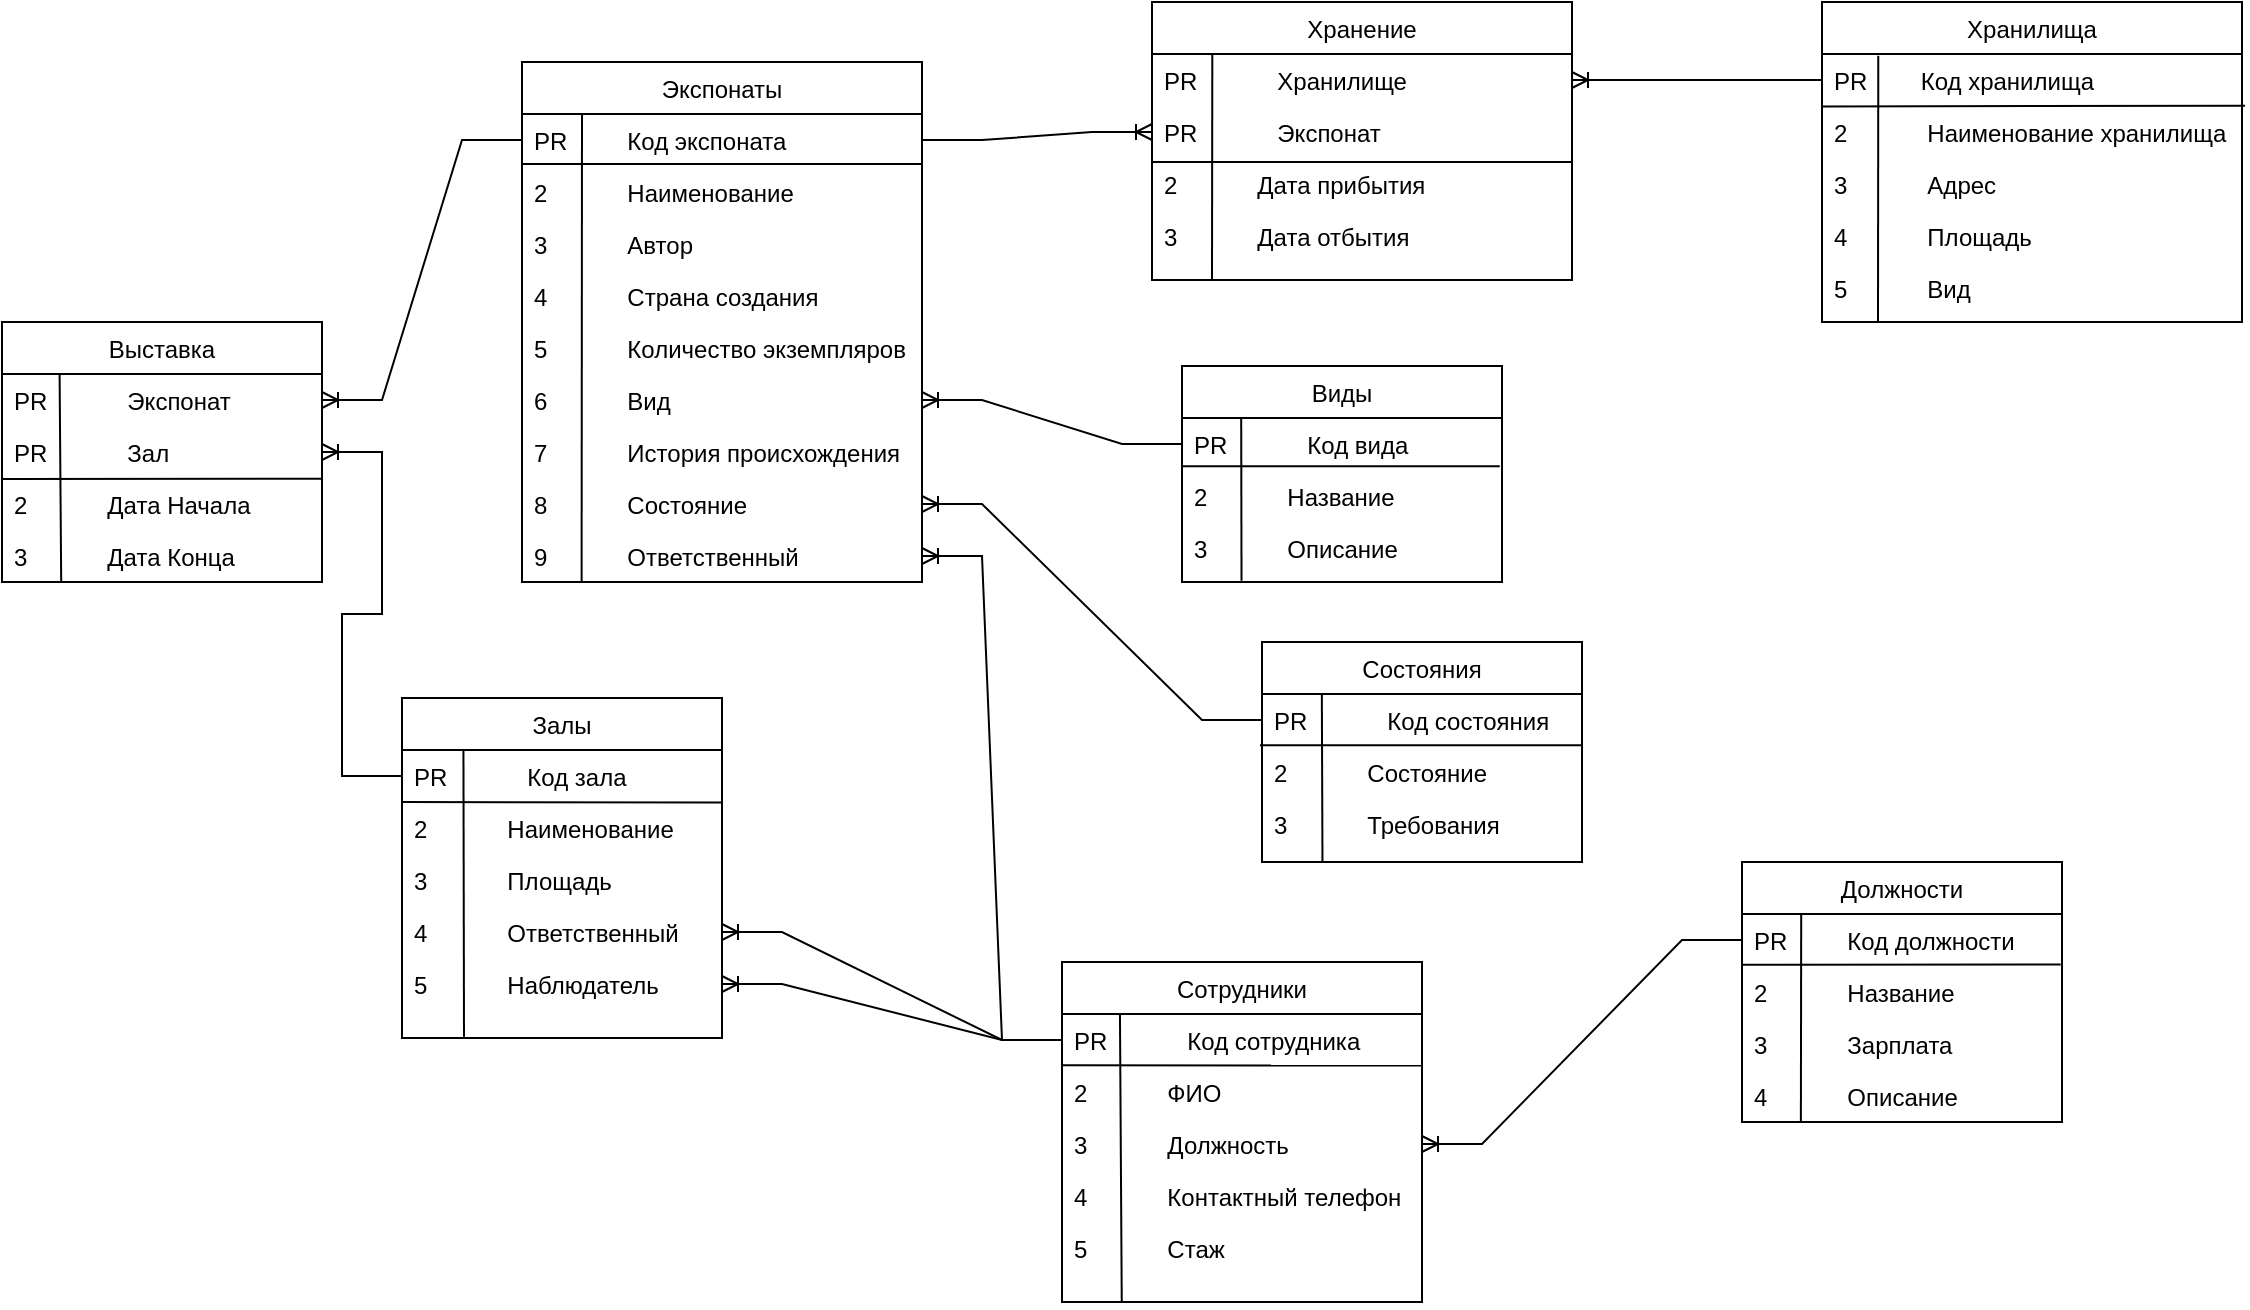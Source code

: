 <mxfile version="24.3.1" type="github">
  <diagram id="C5RBs43oDa-KdzZeNtuy" name="Page-1">
    <mxGraphModel dx="1210" dy="590" grid="0" gridSize="10" guides="0" tooltips="1" connect="0" arrows="0" fold="1" page="1" pageScale="1" pageWidth="1200" pageHeight="1920" math="0" shadow="0">
      <root>
        <mxCell id="WIyWlLk6GJQsqaUBKTNV-0" />
        <mxCell id="WIyWlLk6GJQsqaUBKTNV-1" parent="WIyWlLk6GJQsqaUBKTNV-0" />
        <mxCell id="zkfFHV4jXpPFQw0GAbJ--0" value="Виды" style="swimlane;fontStyle=0;align=center;verticalAlign=top;childLayout=stackLayout;horizontal=1;startSize=26;horizontalStack=0;resizeParent=1;resizeLast=0;collapsible=1;marginBottom=0;rounded=0;shadow=0;strokeWidth=1;" parent="WIyWlLk6GJQsqaUBKTNV-1" vertex="1">
          <mxGeometry x="653" y="276" width="160" height="108" as="geometry">
            <mxRectangle x="230" y="140" width="160" height="26" as="alternateBounds" />
          </mxGeometry>
        </mxCell>
        <mxCell id="zkfFHV4jXpPFQw0GAbJ--1" value="PR            Код вида" style="text;align=left;verticalAlign=top;spacingLeft=4;spacingRight=4;overflow=hidden;rotatable=0;points=[[0,0.5],[1,0.5]];portConstraint=eastwest;" parent="zkfFHV4jXpPFQw0GAbJ--0" vertex="1">
          <mxGeometry y="26" width="160" height="26" as="geometry" />
        </mxCell>
        <mxCell id="c0Nt_vPHu5qprPO2AvH4-62" value="" style="endArrow=none;html=1;rounded=0;exitX=0.186;exitY=1.132;exitDx=0;exitDy=0;exitPerimeter=0;entryX=0.185;entryY=0.013;entryDx=0;entryDy=0;entryPerimeter=0;" edge="1" parent="zkfFHV4jXpPFQw0GAbJ--0" source="zkfFHV4jXpPFQw0GAbJ--3" target="zkfFHV4jXpPFQw0GAbJ--1">
          <mxGeometry width="50" height="50" relative="1" as="geometry">
            <mxPoint x="20" y="100" as="sourcePoint" />
            <mxPoint x="70" y="50" as="targetPoint" />
          </mxGeometry>
        </mxCell>
        <mxCell id="zkfFHV4jXpPFQw0GAbJ--2" value="2            Название" style="text;align=left;verticalAlign=top;spacingLeft=4;spacingRight=4;overflow=hidden;rotatable=0;points=[[0,0.5],[1,0.5]];portConstraint=eastwest;rounded=0;shadow=0;html=0;" parent="zkfFHV4jXpPFQw0GAbJ--0" vertex="1">
          <mxGeometry y="52" width="160" height="26" as="geometry" />
        </mxCell>
        <mxCell id="zkfFHV4jXpPFQw0GAbJ--3" value="3            Описание" style="text;align=left;verticalAlign=top;spacingLeft=4;spacingRight=4;overflow=hidden;rotatable=0;points=[[0,0.5],[1,0.5]];portConstraint=eastwest;rounded=0;shadow=0;html=0;" parent="zkfFHV4jXpPFQw0GAbJ--0" vertex="1">
          <mxGeometry y="78" width="160" height="26" as="geometry" />
        </mxCell>
        <mxCell id="c0Nt_vPHu5qprPO2AvH4-61" value="" style="endArrow=none;html=1;rounded=0;entryX=0.993;entryY=-0.074;entryDx=0;entryDy=0;entryPerimeter=0;exitX=0.003;exitY=-0.074;exitDx=0;exitDy=0;exitPerimeter=0;" edge="1" parent="zkfFHV4jXpPFQw0GAbJ--0" source="zkfFHV4jXpPFQw0GAbJ--2" target="zkfFHV4jXpPFQw0GAbJ--2">
          <mxGeometry width="50" height="50" relative="1" as="geometry">
            <mxPoint x="60" y="140" as="sourcePoint" />
            <mxPoint x="110" y="90" as="targetPoint" />
          </mxGeometry>
        </mxCell>
        <mxCell id="zkfFHV4jXpPFQw0GAbJ--6" value="Экспонаты" style="swimlane;fontStyle=0;align=center;verticalAlign=top;childLayout=stackLayout;horizontal=1;startSize=26;horizontalStack=0;resizeParent=1;resizeLast=0;collapsible=1;marginBottom=0;rounded=0;shadow=0;strokeWidth=1;" parent="WIyWlLk6GJQsqaUBKTNV-1" vertex="1">
          <mxGeometry x="323" y="124" width="200" height="260" as="geometry">
            <mxRectangle x="130" y="380" width="160" height="26" as="alternateBounds" />
          </mxGeometry>
        </mxCell>
        <mxCell id="zkfFHV4jXpPFQw0GAbJ--7" value="PR         Код экспоната" style="text;align=left;verticalAlign=top;spacingLeft=4;spacingRight=4;overflow=hidden;rotatable=0;points=[[0,0.5],[1,0.5]];portConstraint=eastwest;" parent="zkfFHV4jXpPFQw0GAbJ--6" vertex="1">
          <mxGeometry y="26" width="200" height="26" as="geometry" />
        </mxCell>
        <mxCell id="c0Nt_vPHu5qprPO2AvH4-53" value="" style="endArrow=none;html=1;rounded=0;exitX=0;exitY=0.009;exitDx=0;exitDy=0;exitPerimeter=0;" edge="1" parent="zkfFHV4jXpPFQw0GAbJ--6">
          <mxGeometry width="50" height="50" relative="1" as="geometry">
            <mxPoint y="51" as="sourcePoint" />
            <mxPoint x="200" y="51" as="targetPoint" />
            <Array as="points">
              <mxPoint y="51" />
            </Array>
          </mxGeometry>
        </mxCell>
        <mxCell id="zkfFHV4jXpPFQw0GAbJ--8" value="2            Наименование" style="text;align=left;verticalAlign=top;spacingLeft=4;spacingRight=4;overflow=hidden;rotatable=0;points=[[0,0.5],[1,0.5]];portConstraint=eastwest;rounded=0;shadow=0;html=0;" parent="zkfFHV4jXpPFQw0GAbJ--6" vertex="1">
          <mxGeometry y="52" width="200" height="26" as="geometry" />
        </mxCell>
        <mxCell id="zkfFHV4jXpPFQw0GAbJ--10" value="3            Автор" style="text;align=left;verticalAlign=top;spacingLeft=4;spacingRight=4;overflow=hidden;rotatable=0;points=[[0,0.5],[1,0.5]];portConstraint=eastwest;fontStyle=0" parent="zkfFHV4jXpPFQw0GAbJ--6" vertex="1">
          <mxGeometry y="78" width="200" height="26" as="geometry" />
        </mxCell>
        <mxCell id="zkfFHV4jXpPFQw0GAbJ--11" value="4            Страна создания" style="text;align=left;verticalAlign=top;spacingLeft=4;spacingRight=4;overflow=hidden;rotatable=0;points=[[0,0.5],[1,0.5]];portConstraint=eastwest;" parent="zkfFHV4jXpPFQw0GAbJ--6" vertex="1">
          <mxGeometry y="104" width="200" height="26" as="geometry" />
        </mxCell>
        <mxCell id="c0Nt_vPHu5qprPO2AvH4-0" value="5            Количество экземпляров" style="text;align=left;verticalAlign=top;spacingLeft=4;spacingRight=4;overflow=hidden;rotatable=0;points=[[0,0.5],[1,0.5]];portConstraint=eastwest;" vertex="1" parent="zkfFHV4jXpPFQw0GAbJ--6">
          <mxGeometry y="130" width="200" height="26" as="geometry" />
        </mxCell>
        <mxCell id="c0Nt_vPHu5qprPO2AvH4-1" value="6            Вид" style="text;align=left;verticalAlign=top;spacingLeft=4;spacingRight=4;overflow=hidden;rotatable=0;points=[[0,0.5],[1,0.5]];portConstraint=eastwest;" vertex="1" parent="zkfFHV4jXpPFQw0GAbJ--6">
          <mxGeometry y="156" width="200" height="26" as="geometry" />
        </mxCell>
        <mxCell id="c0Nt_vPHu5qprPO2AvH4-55" value="" style="endArrow=none;html=1;rounded=0;exitX=0.15;exitY=0.016;exitDx=0;exitDy=0;exitPerimeter=0;entryX=0.149;entryY=0.992;entryDx=0;entryDy=0;entryPerimeter=0;" edge="1" parent="zkfFHV4jXpPFQw0GAbJ--6" source="zkfFHV4jXpPFQw0GAbJ--7" target="c0Nt_vPHu5qprPO2AvH4-64">
          <mxGeometry width="50" height="50" relative="1" as="geometry">
            <mxPoint x="30" y="30" as="sourcePoint" />
            <mxPoint x="30" y="240" as="targetPoint" />
            <Array as="points" />
          </mxGeometry>
        </mxCell>
        <mxCell id="c0Nt_vPHu5qprPO2AvH4-2" value="7            История происхождения" style="text;align=left;verticalAlign=top;spacingLeft=4;spacingRight=4;overflow=hidden;rotatable=0;points=[[0,0.5],[1,0.5]];portConstraint=eastwest;" vertex="1" parent="zkfFHV4jXpPFQw0GAbJ--6">
          <mxGeometry y="182" width="200" height="26" as="geometry" />
        </mxCell>
        <mxCell id="c0Nt_vPHu5qprPO2AvH4-3" value="8            Состояние" style="text;align=left;verticalAlign=top;spacingLeft=4;spacingRight=4;overflow=hidden;rotatable=0;points=[[0,0.5],[1,0.5]];portConstraint=eastwest;" vertex="1" parent="zkfFHV4jXpPFQw0GAbJ--6">
          <mxGeometry y="208" width="200" height="26" as="geometry" />
        </mxCell>
        <mxCell id="c0Nt_vPHu5qprPO2AvH4-64" value="9            Ответственный" style="text;align=left;verticalAlign=top;spacingLeft=4;spacingRight=4;overflow=hidden;rotatable=0;points=[[0,0.5],[1,0.5]];portConstraint=eastwest;" vertex="1" parent="zkfFHV4jXpPFQw0GAbJ--6">
          <mxGeometry y="234" width="200" height="26" as="geometry" />
        </mxCell>
        <mxCell id="zkfFHV4jXpPFQw0GAbJ--13" value="Выставка" style="swimlane;fontStyle=0;align=center;verticalAlign=top;childLayout=stackLayout;horizontal=1;startSize=26;horizontalStack=0;resizeParent=1;resizeLast=0;collapsible=1;marginBottom=0;rounded=0;shadow=0;strokeWidth=1;" parent="WIyWlLk6GJQsqaUBKTNV-1" vertex="1">
          <mxGeometry x="63" y="254" width="160" height="130" as="geometry">
            <mxRectangle x="340" y="380" width="170" height="26" as="alternateBounds" />
          </mxGeometry>
        </mxCell>
        <mxCell id="zkfFHV4jXpPFQw0GAbJ--14" value="PR            Экспонат" style="text;align=left;verticalAlign=top;spacingLeft=4;spacingRight=4;overflow=hidden;rotatable=0;points=[[0,0.5],[1,0.5]];portConstraint=eastwest;" parent="zkfFHV4jXpPFQw0GAbJ--13" vertex="1">
          <mxGeometry y="26" width="160" height="26" as="geometry" />
        </mxCell>
        <mxCell id="c0Nt_vPHu5qprPO2AvH4-4" value="PR            Зал" style="text;align=left;verticalAlign=top;spacingLeft=4;spacingRight=4;overflow=hidden;rotatable=0;points=[[0,0.5],[1,0.5]];portConstraint=eastwest;" vertex="1" parent="zkfFHV4jXpPFQw0GAbJ--13">
          <mxGeometry y="52" width="160" height="26" as="geometry" />
        </mxCell>
        <mxCell id="c0Nt_vPHu5qprPO2AvH4-49" value="" style="endArrow=none;html=1;rounded=0;entryX=0.999;entryY=0.014;entryDx=0;entryDy=0;entryPerimeter=0;exitX=0.002;exitY=1.021;exitDx=0;exitDy=0;exitPerimeter=0;" edge="1" parent="zkfFHV4jXpPFQw0GAbJ--13" source="c0Nt_vPHu5qprPO2AvH4-4" target="c0Nt_vPHu5qprPO2AvH4-5">
          <mxGeometry width="50" height="50" relative="1" as="geometry">
            <mxPoint x="50" y="78" as="sourcePoint" />
            <mxPoint x="261" y="78" as="targetPoint" />
            <Array as="points">
              <mxPoint y="78" />
            </Array>
          </mxGeometry>
        </mxCell>
        <mxCell id="c0Nt_vPHu5qprPO2AvH4-50" value="" style="endArrow=none;html=1;rounded=0;entryX=0.18;entryY=0.006;entryDx=0;entryDy=0;entryPerimeter=0;exitX=0.185;exitY=1.001;exitDx=0;exitDy=0;exitPerimeter=0;" edge="1" parent="zkfFHV4jXpPFQw0GAbJ--13" source="c0Nt_vPHu5qprPO2AvH4-6" target="zkfFHV4jXpPFQw0GAbJ--14">
          <mxGeometry width="50" height="50" relative="1" as="geometry">
            <mxPoint x="30" y="134" as="sourcePoint" />
            <mxPoint x="30" y="52" as="targetPoint" />
            <Array as="points" />
          </mxGeometry>
        </mxCell>
        <mxCell id="c0Nt_vPHu5qprPO2AvH4-5" value="2            Дата Начала" style="text;align=left;verticalAlign=top;spacingLeft=4;spacingRight=4;overflow=hidden;rotatable=0;points=[[0,0.5],[1,0.5]];portConstraint=eastwest;" vertex="1" parent="zkfFHV4jXpPFQw0GAbJ--13">
          <mxGeometry y="78" width="160" height="26" as="geometry" />
        </mxCell>
        <mxCell id="c0Nt_vPHu5qprPO2AvH4-6" value="3            Дата Конца" style="text;align=left;verticalAlign=top;spacingLeft=4;spacingRight=4;overflow=hidden;rotatable=0;points=[[0,0.5],[1,0.5]];portConstraint=eastwest;" vertex="1" parent="zkfFHV4jXpPFQw0GAbJ--13">
          <mxGeometry y="104" width="160" height="26" as="geometry" />
        </mxCell>
        <mxCell id="zkfFHV4jXpPFQw0GAbJ--17" value="Хранение" style="swimlane;fontStyle=0;align=center;verticalAlign=top;childLayout=stackLayout;horizontal=1;startSize=26;horizontalStack=0;resizeParent=1;resizeLast=0;collapsible=1;marginBottom=0;rounded=0;shadow=0;strokeWidth=1;" parent="WIyWlLk6GJQsqaUBKTNV-1" vertex="1">
          <mxGeometry x="638" y="94" width="210" height="139" as="geometry">
            <mxRectangle x="525" y="70" width="160" height="26" as="alternateBounds" />
          </mxGeometry>
        </mxCell>
        <mxCell id="c0Nt_vPHu5qprPO2AvH4-44" value="" style="endArrow=none;html=1;rounded=0;entryX=0.096;entryY=0;entryDx=0;entryDy=0;entryPerimeter=0;" edge="1" parent="zkfFHV4jXpPFQw0GAbJ--17">
          <mxGeometry width="50" height="50" relative="1" as="geometry">
            <mxPoint x="30" y="139" as="sourcePoint" />
            <mxPoint x="30.16" y="26" as="targetPoint" />
            <Array as="points">
              <mxPoint x="30" y="139" />
            </Array>
          </mxGeometry>
        </mxCell>
        <mxCell id="zkfFHV4jXpPFQw0GAbJ--18" value="PR            Хранилище" style="text;align=left;verticalAlign=top;spacingLeft=4;spacingRight=4;overflow=hidden;rotatable=0;points=[[0,0.5],[1,0.5]];portConstraint=eastwest;" parent="zkfFHV4jXpPFQw0GAbJ--17" vertex="1">
          <mxGeometry y="26" width="210" height="26" as="geometry" />
        </mxCell>
        <mxCell id="zkfFHV4jXpPFQw0GAbJ--19" value="PR            Экспонат" style="text;align=left;verticalAlign=top;spacingLeft=4;spacingRight=4;overflow=hidden;rotatable=0;points=[[0,0.5],[1,0.5]];portConstraint=eastwest;rounded=0;shadow=0;html=0;" parent="zkfFHV4jXpPFQw0GAbJ--17" vertex="1">
          <mxGeometry y="52" width="210" height="26" as="geometry" />
        </mxCell>
        <mxCell id="c0Nt_vPHu5qprPO2AvH4-45" value="" style="endArrow=none;html=1;rounded=0;entryX=1.007;entryY=0.994;entryDx=0;entryDy=0;entryPerimeter=0;exitX=0;exitY=0.009;exitDx=0;exitDy=0;exitPerimeter=0;" edge="1" parent="zkfFHV4jXpPFQw0GAbJ--17">
          <mxGeometry width="50" height="50" relative="1" as="geometry">
            <mxPoint x="-0.5" y="80" as="sourcePoint" />
            <mxPoint x="210.5" y="80" as="targetPoint" />
            <Array as="points">
              <mxPoint x="-0.5" y="80" />
            </Array>
          </mxGeometry>
        </mxCell>
        <mxCell id="zkfFHV4jXpPFQw0GAbJ--20" value="2            Дата прибытия" style="text;align=left;verticalAlign=top;spacingLeft=4;spacingRight=4;overflow=hidden;rotatable=0;points=[[0,0.5],[1,0.5]];portConstraint=eastwest;rounded=0;shadow=0;html=0;" parent="zkfFHV4jXpPFQw0GAbJ--17" vertex="1">
          <mxGeometry y="78" width="210" height="26" as="geometry" />
        </mxCell>
        <mxCell id="zkfFHV4jXpPFQw0GAbJ--21" value="3            Дата отбытия" style="text;align=left;verticalAlign=top;spacingLeft=4;spacingRight=4;overflow=hidden;rotatable=0;points=[[0,0.5],[1,0.5]];portConstraint=eastwest;rounded=0;shadow=0;html=0;" parent="zkfFHV4jXpPFQw0GAbJ--17" vertex="1">
          <mxGeometry y="104" width="210" height="26" as="geometry" />
        </mxCell>
        <mxCell id="c0Nt_vPHu5qprPO2AvH4-7" value="Залы" style="swimlane;fontStyle=0;align=center;verticalAlign=top;childLayout=stackLayout;horizontal=1;startSize=26;horizontalStack=0;resizeParent=1;resizeLast=0;collapsible=1;marginBottom=0;rounded=0;shadow=0;strokeWidth=1;" vertex="1" parent="WIyWlLk6GJQsqaUBKTNV-1">
          <mxGeometry x="263" y="442" width="160" height="170" as="geometry">
            <mxRectangle x="340" y="380" width="170" height="26" as="alternateBounds" />
          </mxGeometry>
        </mxCell>
        <mxCell id="c0Nt_vPHu5qprPO2AvH4-8" value="PR            Код зала" style="text;align=left;verticalAlign=top;spacingLeft=4;spacingRight=4;overflow=hidden;rotatable=0;points=[[0,0.5],[1,0.5]];portConstraint=eastwest;" vertex="1" parent="c0Nt_vPHu5qprPO2AvH4-7">
          <mxGeometry y="26" width="160" height="26" as="geometry" />
        </mxCell>
        <mxCell id="c0Nt_vPHu5qprPO2AvH4-51" value="" style="endArrow=none;html=1;rounded=0;entryX=0.999;entryY=0.993;entryDx=0;entryDy=0;entryPerimeter=0;exitX=0;exitY=0.009;exitDx=0;exitDy=0;exitPerimeter=0;" edge="1" parent="c0Nt_vPHu5qprPO2AvH4-7">
          <mxGeometry width="50" height="50" relative="1" as="geometry">
            <mxPoint y="52" as="sourcePoint" />
            <mxPoint x="160" y="52.19" as="targetPoint" />
            <Array as="points">
              <mxPoint y="52" />
            </Array>
          </mxGeometry>
        </mxCell>
        <mxCell id="c0Nt_vPHu5qprPO2AvH4-9" value="2            Наименование" style="text;align=left;verticalAlign=top;spacingLeft=4;spacingRight=4;overflow=hidden;rotatable=0;points=[[0,0.5],[1,0.5]];portConstraint=eastwest;" vertex="1" parent="c0Nt_vPHu5qprPO2AvH4-7">
          <mxGeometry y="52" width="160" height="26" as="geometry" />
        </mxCell>
        <mxCell id="c0Nt_vPHu5qprPO2AvH4-52" value="" style="endArrow=none;html=1;rounded=0;exitX=0.185;exitY=1.001;exitDx=0;exitDy=0;exitPerimeter=0;entryX=0.192;entryY=0.011;entryDx=0;entryDy=0;entryPerimeter=0;" edge="1" parent="c0Nt_vPHu5qprPO2AvH4-7" target="c0Nt_vPHu5qprPO2AvH4-8">
          <mxGeometry width="50" height="50" relative="1" as="geometry">
            <mxPoint x="31" y="170" as="sourcePoint" />
            <mxPoint x="29" y="25" as="targetPoint" />
            <Array as="points" />
          </mxGeometry>
        </mxCell>
        <mxCell id="c0Nt_vPHu5qprPO2AvH4-10" value="3            Площадь" style="text;align=left;verticalAlign=top;spacingLeft=4;spacingRight=4;overflow=hidden;rotatable=0;points=[[0,0.5],[1,0.5]];portConstraint=eastwest;" vertex="1" parent="c0Nt_vPHu5qprPO2AvH4-7">
          <mxGeometry y="78" width="160" height="26" as="geometry" />
        </mxCell>
        <mxCell id="c0Nt_vPHu5qprPO2AvH4-11" value="4            Ответственный" style="text;align=left;verticalAlign=top;spacingLeft=4;spacingRight=4;overflow=hidden;rotatable=0;points=[[0,0.5],[1,0.5]];portConstraint=eastwest;" vertex="1" parent="c0Nt_vPHu5qprPO2AvH4-7">
          <mxGeometry y="104" width="160" height="26" as="geometry" />
        </mxCell>
        <mxCell id="c0Nt_vPHu5qprPO2AvH4-41" value="5            Наблюдатель" style="text;align=left;verticalAlign=top;spacingLeft=4;spacingRight=4;overflow=hidden;rotatable=0;points=[[0,0.5],[1,0.5]];portConstraint=eastwest;" vertex="1" parent="c0Nt_vPHu5qprPO2AvH4-7">
          <mxGeometry y="130" width="160" height="26" as="geometry" />
        </mxCell>
        <mxCell id="c0Nt_vPHu5qprPO2AvH4-12" value="Хранилища" style="swimlane;fontStyle=0;align=center;verticalAlign=top;childLayout=stackLayout;horizontal=1;startSize=26;horizontalStack=0;resizeParent=1;resizeLast=0;collapsible=1;marginBottom=0;rounded=0;shadow=0;strokeWidth=1;" vertex="1" parent="WIyWlLk6GJQsqaUBKTNV-1">
          <mxGeometry x="973" y="94" width="210" height="160" as="geometry">
            <mxRectangle x="550" y="140" width="160" height="26" as="alternateBounds" />
          </mxGeometry>
        </mxCell>
        <mxCell id="c0Nt_vPHu5qprPO2AvH4-13" value="PR        Код хранилища" style="text;align=left;verticalAlign=top;spacingLeft=4;spacingRight=4;overflow=hidden;rotatable=0;points=[[0,0.5],[1,0.5]];portConstraint=eastwest;" vertex="1" parent="c0Nt_vPHu5qprPO2AvH4-12">
          <mxGeometry y="26" width="210" height="26" as="geometry" />
        </mxCell>
        <mxCell id="c0Nt_vPHu5qprPO2AvH4-14" value="2            Наименование хранилища" style="text;align=left;verticalAlign=top;spacingLeft=4;spacingRight=4;overflow=hidden;rotatable=0;points=[[0,0.5],[1,0.5]];portConstraint=eastwest;rounded=0;shadow=0;html=0;" vertex="1" parent="c0Nt_vPHu5qprPO2AvH4-12">
          <mxGeometry y="52" width="210" height="26" as="geometry" />
        </mxCell>
        <mxCell id="c0Nt_vPHu5qprPO2AvH4-42" value="" style="endArrow=none;html=1;rounded=0;entryX=0.134;entryY=0.032;entryDx=0;entryDy=0;entryPerimeter=0;" edge="1" parent="c0Nt_vPHu5qprPO2AvH4-12" target="c0Nt_vPHu5qprPO2AvH4-13">
          <mxGeometry width="50" height="50" relative="1" as="geometry">
            <mxPoint x="28" y="160" as="sourcePoint" />
            <mxPoint x="-40" y="260" as="targetPoint" />
            <Array as="points">
              <mxPoint x="28" y="160" />
            </Array>
          </mxGeometry>
        </mxCell>
        <mxCell id="c0Nt_vPHu5qprPO2AvH4-15" value="3            Адрес" style="text;align=left;verticalAlign=top;spacingLeft=4;spacingRight=4;overflow=hidden;rotatable=0;points=[[0,0.5],[1,0.5]];portConstraint=eastwest;rounded=0;shadow=0;html=0;" vertex="1" parent="c0Nt_vPHu5qprPO2AvH4-12">
          <mxGeometry y="78" width="210" height="26" as="geometry" />
        </mxCell>
        <mxCell id="c0Nt_vPHu5qprPO2AvH4-16" value="4            Площадь" style="text;align=left;verticalAlign=top;spacingLeft=4;spacingRight=4;overflow=hidden;rotatable=0;points=[[0,0.5],[1,0.5]];portConstraint=eastwest;rounded=0;shadow=0;html=0;" vertex="1" parent="c0Nt_vPHu5qprPO2AvH4-12">
          <mxGeometry y="104" width="210" height="26" as="geometry" />
        </mxCell>
        <mxCell id="c0Nt_vPHu5qprPO2AvH4-17" value="5            Вид" style="text;align=left;verticalAlign=top;spacingLeft=4;spacingRight=4;overflow=hidden;rotatable=0;points=[[0,0.5],[1,0.5]];portConstraint=eastwest;rounded=0;shadow=0;html=0;" vertex="1" parent="c0Nt_vPHu5qprPO2AvH4-12">
          <mxGeometry y="130" width="210" height="26" as="geometry" />
        </mxCell>
        <mxCell id="c0Nt_vPHu5qprPO2AvH4-43" value="" style="endArrow=none;html=1;rounded=0;entryX=1.007;entryY=0.994;entryDx=0;entryDy=0;entryPerimeter=0;exitX=0;exitY=0.009;exitDx=0;exitDy=0;exitPerimeter=0;" edge="1" parent="c0Nt_vPHu5qprPO2AvH4-12" source="c0Nt_vPHu5qprPO2AvH4-14" target="c0Nt_vPHu5qprPO2AvH4-13">
          <mxGeometry width="50" height="50" relative="1" as="geometry">
            <mxPoint x="38" y="170" as="sourcePoint" />
            <mxPoint x="38" y="37" as="targetPoint" />
            <Array as="points">
              <mxPoint y="52" />
            </Array>
          </mxGeometry>
        </mxCell>
        <mxCell id="c0Nt_vPHu5qprPO2AvH4-23" value="Состояния" style="swimlane;fontStyle=0;align=center;verticalAlign=top;childLayout=stackLayout;horizontal=1;startSize=26;horizontalStack=0;resizeParent=1;resizeLast=0;collapsible=1;marginBottom=0;rounded=0;shadow=0;strokeWidth=1;" vertex="1" parent="WIyWlLk6GJQsqaUBKTNV-1">
          <mxGeometry x="693" y="414" width="160" height="110" as="geometry">
            <mxRectangle x="340" y="380" width="170" height="26" as="alternateBounds" />
          </mxGeometry>
        </mxCell>
        <mxCell id="c0Nt_vPHu5qprPO2AvH4-24" value="PR            Код состояния" style="text;align=left;verticalAlign=top;spacingLeft=4;spacingRight=4;overflow=hidden;rotatable=0;points=[[0,0.5],[1,0.5]];portConstraint=eastwest;" vertex="1" parent="c0Nt_vPHu5qprPO2AvH4-23">
          <mxGeometry y="26" width="160" height="26" as="geometry" />
        </mxCell>
        <mxCell id="c0Nt_vPHu5qprPO2AvH4-54" value="" style="endArrow=none;html=1;rounded=0;exitX=0;exitY=0.009;exitDx=0;exitDy=0;exitPerimeter=0;" edge="1" parent="c0Nt_vPHu5qprPO2AvH4-23">
          <mxGeometry width="50" height="50" relative="1" as="geometry">
            <mxPoint x="-1" y="51.6" as="sourcePoint" />
            <mxPoint x="160" y="51.6" as="targetPoint" />
            <Array as="points">
              <mxPoint x="-1" y="51.6" />
            </Array>
          </mxGeometry>
        </mxCell>
        <mxCell id="c0Nt_vPHu5qprPO2AvH4-25" value="2            Состояние" style="text;align=left;verticalAlign=top;spacingLeft=4;spacingRight=4;overflow=hidden;rotatable=0;points=[[0,0.5],[1,0.5]];portConstraint=eastwest;" vertex="1" parent="c0Nt_vPHu5qprPO2AvH4-23">
          <mxGeometry y="52" width="160" height="26" as="geometry" />
        </mxCell>
        <mxCell id="c0Nt_vPHu5qprPO2AvH4-26" value="3            Требования" style="text;align=left;verticalAlign=top;spacingLeft=4;spacingRight=4;overflow=hidden;rotatable=0;points=[[0,0.5],[1,0.5]];portConstraint=eastwest;" vertex="1" parent="c0Nt_vPHu5qprPO2AvH4-23">
          <mxGeometry y="78" width="160" height="32" as="geometry" />
        </mxCell>
        <mxCell id="c0Nt_vPHu5qprPO2AvH4-56" value="" style="endArrow=none;html=1;rounded=0;exitX=0.187;exitY=0.002;exitDx=0;exitDy=0;exitPerimeter=0;entryX=0.189;entryY=1.01;entryDx=0;entryDy=0;entryPerimeter=0;" edge="1" parent="c0Nt_vPHu5qprPO2AvH4-23" source="c0Nt_vPHu5qprPO2AvH4-24" target="c0Nt_vPHu5qprPO2AvH4-26">
          <mxGeometry width="50" height="50" relative="1" as="geometry">
            <mxPoint x="-70" y="110" as="sourcePoint" />
            <mxPoint x="30" y="110" as="targetPoint" />
            <Array as="points" />
          </mxGeometry>
        </mxCell>
        <mxCell id="c0Nt_vPHu5qprPO2AvH4-28" value="Сотрудники" style="swimlane;fontStyle=0;align=center;verticalAlign=top;childLayout=stackLayout;horizontal=1;startSize=26;horizontalStack=0;resizeParent=1;resizeLast=0;collapsible=1;marginBottom=0;rounded=0;shadow=0;strokeWidth=1;" vertex="1" parent="WIyWlLk6GJQsqaUBKTNV-1">
          <mxGeometry x="593" y="574" width="180" height="170" as="geometry">
            <mxRectangle x="340" y="380" width="170" height="26" as="alternateBounds" />
          </mxGeometry>
        </mxCell>
        <mxCell id="c0Nt_vPHu5qprPO2AvH4-29" value="PR            Код сотрудника" style="text;align=left;verticalAlign=top;spacingLeft=4;spacingRight=4;overflow=hidden;rotatable=0;points=[[0,0.5],[1,0.5]];portConstraint=eastwest;" vertex="1" parent="c0Nt_vPHu5qprPO2AvH4-28">
          <mxGeometry y="26" width="180" height="26" as="geometry" />
        </mxCell>
        <mxCell id="c0Nt_vPHu5qprPO2AvH4-58" value="" style="endArrow=none;html=1;rounded=0;entryX=1.001;entryY=-0.008;entryDx=0;entryDy=0;entryPerimeter=0;exitX=0;exitY=0.009;exitDx=0;exitDy=0;exitPerimeter=0;" edge="1" parent="c0Nt_vPHu5qprPO2AvH4-28" target="c0Nt_vPHu5qprPO2AvH4-30">
          <mxGeometry width="50" height="50" relative="1" as="geometry">
            <mxPoint y="51.6" as="sourcePoint" />
            <mxPoint x="211" y="51.6" as="targetPoint" />
            <Array as="points">
              <mxPoint y="51.6" />
            </Array>
          </mxGeometry>
        </mxCell>
        <mxCell id="c0Nt_vPHu5qprPO2AvH4-30" value="2            ФИО" style="text;align=left;verticalAlign=top;spacingLeft=4;spacingRight=4;overflow=hidden;rotatable=0;points=[[0,0.5],[1,0.5]];portConstraint=eastwest;" vertex="1" parent="c0Nt_vPHu5qprPO2AvH4-28">
          <mxGeometry y="52" width="180" height="26" as="geometry" />
        </mxCell>
        <mxCell id="c0Nt_vPHu5qprPO2AvH4-31" value="3            Должность" style="text;align=left;verticalAlign=top;spacingLeft=4;spacingRight=4;overflow=hidden;rotatable=0;points=[[0,0.5],[1,0.5]];portConstraint=eastwest;" vertex="1" parent="c0Nt_vPHu5qprPO2AvH4-28">
          <mxGeometry y="78" width="180" height="26" as="geometry" />
        </mxCell>
        <mxCell id="c0Nt_vPHu5qprPO2AvH4-32" value="4            Контактный телефон" style="text;align=left;verticalAlign=top;spacingLeft=4;spacingRight=4;overflow=hidden;rotatable=0;points=[[0,0.5],[1,0.5]];portConstraint=eastwest;" vertex="1" parent="c0Nt_vPHu5qprPO2AvH4-28">
          <mxGeometry y="104" width="180" height="26" as="geometry" />
        </mxCell>
        <mxCell id="c0Nt_vPHu5qprPO2AvH4-33" value="5            Стаж" style="text;align=left;verticalAlign=top;spacingLeft=4;spacingRight=4;overflow=hidden;rotatable=0;points=[[0,0.5],[1,0.5]];portConstraint=eastwest;" vertex="1" parent="c0Nt_vPHu5qprPO2AvH4-28">
          <mxGeometry y="130" width="180" height="40" as="geometry" />
        </mxCell>
        <mxCell id="c0Nt_vPHu5qprPO2AvH4-63" value="" style="endArrow=none;html=1;rounded=0;entryX=0.161;entryY=0.009;entryDx=0;entryDy=0;entryPerimeter=0;exitX=0.166;exitY=0.997;exitDx=0;exitDy=0;exitPerimeter=0;" edge="1" parent="c0Nt_vPHu5qprPO2AvH4-28" source="c0Nt_vPHu5qprPO2AvH4-33" target="c0Nt_vPHu5qprPO2AvH4-29">
          <mxGeometry width="50" height="50" relative="1" as="geometry">
            <mxPoint x="50" y="120" as="sourcePoint" />
            <mxPoint x="100" y="70" as="targetPoint" />
          </mxGeometry>
        </mxCell>
        <mxCell id="c0Nt_vPHu5qprPO2AvH4-34" value="Должности" style="swimlane;fontStyle=0;align=center;verticalAlign=top;childLayout=stackLayout;horizontal=1;startSize=26;horizontalStack=0;resizeParent=1;resizeLast=0;collapsible=1;marginBottom=0;rounded=0;shadow=0;strokeWidth=1;" vertex="1" parent="WIyWlLk6GJQsqaUBKTNV-1">
          <mxGeometry x="933" y="524" width="160" height="130" as="geometry">
            <mxRectangle x="340" y="380" width="170" height="26" as="alternateBounds" />
          </mxGeometry>
        </mxCell>
        <mxCell id="c0Nt_vPHu5qprPO2AvH4-35" value="PR         Код должности" style="text;align=left;verticalAlign=top;spacingLeft=4;spacingRight=4;overflow=hidden;rotatable=0;points=[[0,0.5],[1,0.5]];portConstraint=eastwest;" vertex="1" parent="c0Nt_vPHu5qprPO2AvH4-34">
          <mxGeometry y="26" width="160" height="26" as="geometry" />
        </mxCell>
        <mxCell id="c0Nt_vPHu5qprPO2AvH4-60" value="" style="endArrow=none;html=1;rounded=0;entryX=0.996;entryY=0.97;entryDx=0;entryDy=0;entryPerimeter=0;exitX=0;exitY=0.009;exitDx=0;exitDy=0;exitPerimeter=0;" edge="1" parent="c0Nt_vPHu5qprPO2AvH4-34" target="c0Nt_vPHu5qprPO2AvH4-35">
          <mxGeometry width="50" height="50" relative="1" as="geometry">
            <mxPoint y="51.43" as="sourcePoint" />
            <mxPoint x="211" y="51.43" as="targetPoint" />
            <Array as="points">
              <mxPoint y="51.43" />
            </Array>
          </mxGeometry>
        </mxCell>
        <mxCell id="c0Nt_vPHu5qprPO2AvH4-36" value="2            Название" style="text;align=left;verticalAlign=top;spacingLeft=4;spacingRight=4;overflow=hidden;rotatable=0;points=[[0,0.5],[1,0.5]];portConstraint=eastwest;" vertex="1" parent="c0Nt_vPHu5qprPO2AvH4-34">
          <mxGeometry y="52" width="160" height="26" as="geometry" />
        </mxCell>
        <mxCell id="c0Nt_vPHu5qprPO2AvH4-37" value="3            Зарплата" style="text;align=left;verticalAlign=top;spacingLeft=4;spacingRight=4;overflow=hidden;rotatable=0;points=[[0,0.5],[1,0.5]];portConstraint=eastwest;" vertex="1" parent="c0Nt_vPHu5qprPO2AvH4-34">
          <mxGeometry y="78" width="160" height="26" as="geometry" />
        </mxCell>
        <mxCell id="c0Nt_vPHu5qprPO2AvH4-38" value="4            Описание" style="text;align=left;verticalAlign=top;spacingLeft=4;spacingRight=4;overflow=hidden;rotatable=0;points=[[0,0.5],[1,0.5]];portConstraint=eastwest;" vertex="1" parent="c0Nt_vPHu5qprPO2AvH4-34">
          <mxGeometry y="104" width="160" height="26" as="geometry" />
        </mxCell>
        <mxCell id="c0Nt_vPHu5qprPO2AvH4-59" value="" style="endArrow=none;html=1;rounded=0;entryX=0.185;entryY=-0.013;entryDx=0;entryDy=0;entryPerimeter=0;exitX=0.184;exitY=1.015;exitDx=0;exitDy=0;exitPerimeter=0;" edge="1" parent="c0Nt_vPHu5qprPO2AvH4-34" source="c0Nt_vPHu5qprPO2AvH4-38" target="c0Nt_vPHu5qprPO2AvH4-35">
          <mxGeometry width="50" height="50" relative="1" as="geometry">
            <mxPoint y="180" as="sourcePoint" />
            <mxPoint x="211" y="180" as="targetPoint" />
            <Array as="points">
              <mxPoint x="30" y="130" />
            </Array>
          </mxGeometry>
        </mxCell>
        <mxCell id="c0Nt_vPHu5qprPO2AvH4-72" value="" style="edgeStyle=entityRelationEdgeStyle;fontSize=12;html=1;endArrow=ERoneToMany;rounded=0;entryX=0;entryY=0.5;entryDx=0;entryDy=0;exitX=1;exitY=0.5;exitDx=0;exitDy=0;" edge="1" parent="WIyWlLk6GJQsqaUBKTNV-1" source="zkfFHV4jXpPFQw0GAbJ--7" target="zkfFHV4jXpPFQw0GAbJ--19">
          <mxGeometry width="100" height="100" relative="1" as="geometry">
            <mxPoint x="533" y="314" as="sourcePoint" />
            <mxPoint x="633" y="214" as="targetPoint" />
          </mxGeometry>
        </mxCell>
        <mxCell id="c0Nt_vPHu5qprPO2AvH4-73" value="" style="edgeStyle=entityRelationEdgeStyle;fontSize=12;html=1;endArrow=ERoneToMany;rounded=0;entryX=1;entryY=0.5;entryDx=0;entryDy=0;exitX=0;exitY=0.5;exitDx=0;exitDy=0;" edge="1" parent="WIyWlLk6GJQsqaUBKTNV-1" source="zkfFHV4jXpPFQw0GAbJ--7" target="zkfFHV4jXpPFQw0GAbJ--14">
          <mxGeometry width="100" height="100" relative="1" as="geometry">
            <mxPoint x="243" y="164" as="sourcePoint" />
            <mxPoint x="263" y="264" as="targetPoint" />
            <Array as="points">
              <mxPoint x="223" y="184" />
            </Array>
          </mxGeometry>
        </mxCell>
        <mxCell id="c0Nt_vPHu5qprPO2AvH4-74" value="" style="edgeStyle=entityRelationEdgeStyle;fontSize=12;html=1;endArrow=ERoneToMany;rounded=0;entryX=1;entryY=0.5;entryDx=0;entryDy=0;exitX=0;exitY=0.5;exitDx=0;exitDy=0;" edge="1" parent="WIyWlLk6GJQsqaUBKTNV-1" source="c0Nt_vPHu5qprPO2AvH4-8" target="c0Nt_vPHu5qprPO2AvH4-4">
          <mxGeometry width="100" height="100" relative="1" as="geometry">
            <mxPoint x="213" y="434" as="sourcePoint" />
            <mxPoint x="113" y="564" as="targetPoint" />
            <Array as="points">
              <mxPoint x="113" y="455" />
            </Array>
          </mxGeometry>
        </mxCell>
        <mxCell id="c0Nt_vPHu5qprPO2AvH4-75" value="" style="edgeStyle=entityRelationEdgeStyle;fontSize=12;html=1;endArrow=ERoneToMany;rounded=0;entryX=1;entryY=0.5;entryDx=0;entryDy=0;exitX=0;exitY=0.5;exitDx=0;exitDy=0;" edge="1" parent="WIyWlLk6GJQsqaUBKTNV-1" source="c0Nt_vPHu5qprPO2AvH4-24" target="c0Nt_vPHu5qprPO2AvH4-3">
          <mxGeometry width="100" height="100" relative="1" as="geometry">
            <mxPoint x="613" y="516" as="sourcePoint" />
            <mxPoint x="573" y="354" as="targetPoint" />
            <Array as="points">
              <mxPoint x="463" y="490" />
              <mxPoint x="493" y="524" />
            </Array>
          </mxGeometry>
        </mxCell>
        <mxCell id="c0Nt_vPHu5qprPO2AvH4-76" value="" style="edgeStyle=entityRelationEdgeStyle;fontSize=12;html=1;endArrow=ERoneToMany;rounded=0;entryX=1;entryY=0.5;entryDx=0;entryDy=0;exitX=0;exitY=0.5;exitDx=0;exitDy=0;" edge="1" parent="WIyWlLk6GJQsqaUBKTNV-1" source="c0Nt_vPHu5qprPO2AvH4-29" target="c0Nt_vPHu5qprPO2AvH4-64">
          <mxGeometry width="100" height="100" relative="1" as="geometry">
            <mxPoint x="543" y="673" as="sourcePoint" />
            <mxPoint x="533" y="355" as="targetPoint" />
            <Array as="points">
              <mxPoint x="573" y="504" />
              <mxPoint x="573" y="494" />
              <mxPoint x="553" y="434" />
              <mxPoint x="473" y="500" />
              <mxPoint x="503" y="534" />
            </Array>
          </mxGeometry>
        </mxCell>
        <mxCell id="c0Nt_vPHu5qprPO2AvH4-77" value="" style="edgeStyle=entityRelationEdgeStyle;fontSize=12;html=1;endArrow=ERoneToMany;rounded=0;entryX=1;entryY=0.5;entryDx=0;entryDy=0;exitX=0;exitY=0.5;exitDx=0;exitDy=0;" edge="1" parent="WIyWlLk6GJQsqaUBKTNV-1" source="c0Nt_vPHu5qprPO2AvH4-35" target="c0Nt_vPHu5qprPO2AvH4-31">
          <mxGeometry width="100" height="100" relative="1" as="geometry">
            <mxPoint x="1063" y="533" as="sourcePoint" />
            <mxPoint x="918" y="521" as="targetPoint" />
            <Array as="points">
              <mxPoint x="868" y="650" />
              <mxPoint x="898" y="684" />
            </Array>
          </mxGeometry>
        </mxCell>
        <mxCell id="c0Nt_vPHu5qprPO2AvH4-78" value="" style="edgeStyle=entityRelationEdgeStyle;fontSize=12;html=1;endArrow=ERoneToMany;rounded=0;entryX=1;entryY=0.5;entryDx=0;entryDy=0;exitX=0;exitY=0.5;exitDx=0;exitDy=0;" edge="1" parent="WIyWlLk6GJQsqaUBKTNV-1" source="zkfFHV4jXpPFQw0GAbJ--1" target="c0Nt_vPHu5qprPO2AvH4-1">
          <mxGeometry width="100" height="100" relative="1" as="geometry">
            <mxPoint x="748" y="566" as="sourcePoint" />
            <mxPoint x="603" y="554" as="targetPoint" />
            <Array as="points">
              <mxPoint x="553" y="683" />
              <mxPoint x="583" y="717" />
            </Array>
          </mxGeometry>
        </mxCell>
        <mxCell id="c0Nt_vPHu5qprPO2AvH4-79" value="" style="edgeStyle=entityRelationEdgeStyle;fontSize=12;html=1;endArrow=ERoneToMany;rounded=0;entryX=1;entryY=0.5;entryDx=0;entryDy=0;exitX=0;exitY=0.5;exitDx=0;exitDy=0;" edge="1" parent="WIyWlLk6GJQsqaUBKTNV-1" source="c0Nt_vPHu5qprPO2AvH4-29" target="c0Nt_vPHu5qprPO2AvH4-11">
          <mxGeometry width="100" height="100" relative="1" as="geometry">
            <mxPoint x="403" y="734" as="sourcePoint" />
            <mxPoint x="503" y="634" as="targetPoint" />
          </mxGeometry>
        </mxCell>
        <mxCell id="c0Nt_vPHu5qprPO2AvH4-80" value="" style="edgeStyle=entityRelationEdgeStyle;fontSize=12;html=1;endArrow=ERoneToMany;rounded=0;entryX=1;entryY=0.5;entryDx=0;entryDy=0;exitX=0;exitY=0.5;exitDx=0;exitDy=0;" edge="1" parent="WIyWlLk6GJQsqaUBKTNV-1" source="c0Nt_vPHu5qprPO2AvH4-29" target="c0Nt_vPHu5qprPO2AvH4-41">
          <mxGeometry width="100" height="100" relative="1" as="geometry">
            <mxPoint x="603" y="623" as="sourcePoint" />
            <mxPoint x="433" y="569" as="targetPoint" />
          </mxGeometry>
        </mxCell>
        <mxCell id="c0Nt_vPHu5qprPO2AvH4-81" value="" style="edgeStyle=entityRelationEdgeStyle;fontSize=12;html=1;endArrow=ERoneToMany;rounded=0;entryX=1;entryY=0.5;entryDx=0;entryDy=0;exitX=0;exitY=0.5;exitDx=0;exitDy=0;" edge="1" parent="WIyWlLk6GJQsqaUBKTNV-1" source="c0Nt_vPHu5qprPO2AvH4-13" target="zkfFHV4jXpPFQw0GAbJ--18">
          <mxGeometry width="100" height="100" relative="1" as="geometry">
            <mxPoint x="863" y="354" as="sourcePoint" />
            <mxPoint x="963" y="254" as="targetPoint" />
          </mxGeometry>
        </mxCell>
      </root>
    </mxGraphModel>
  </diagram>
</mxfile>

